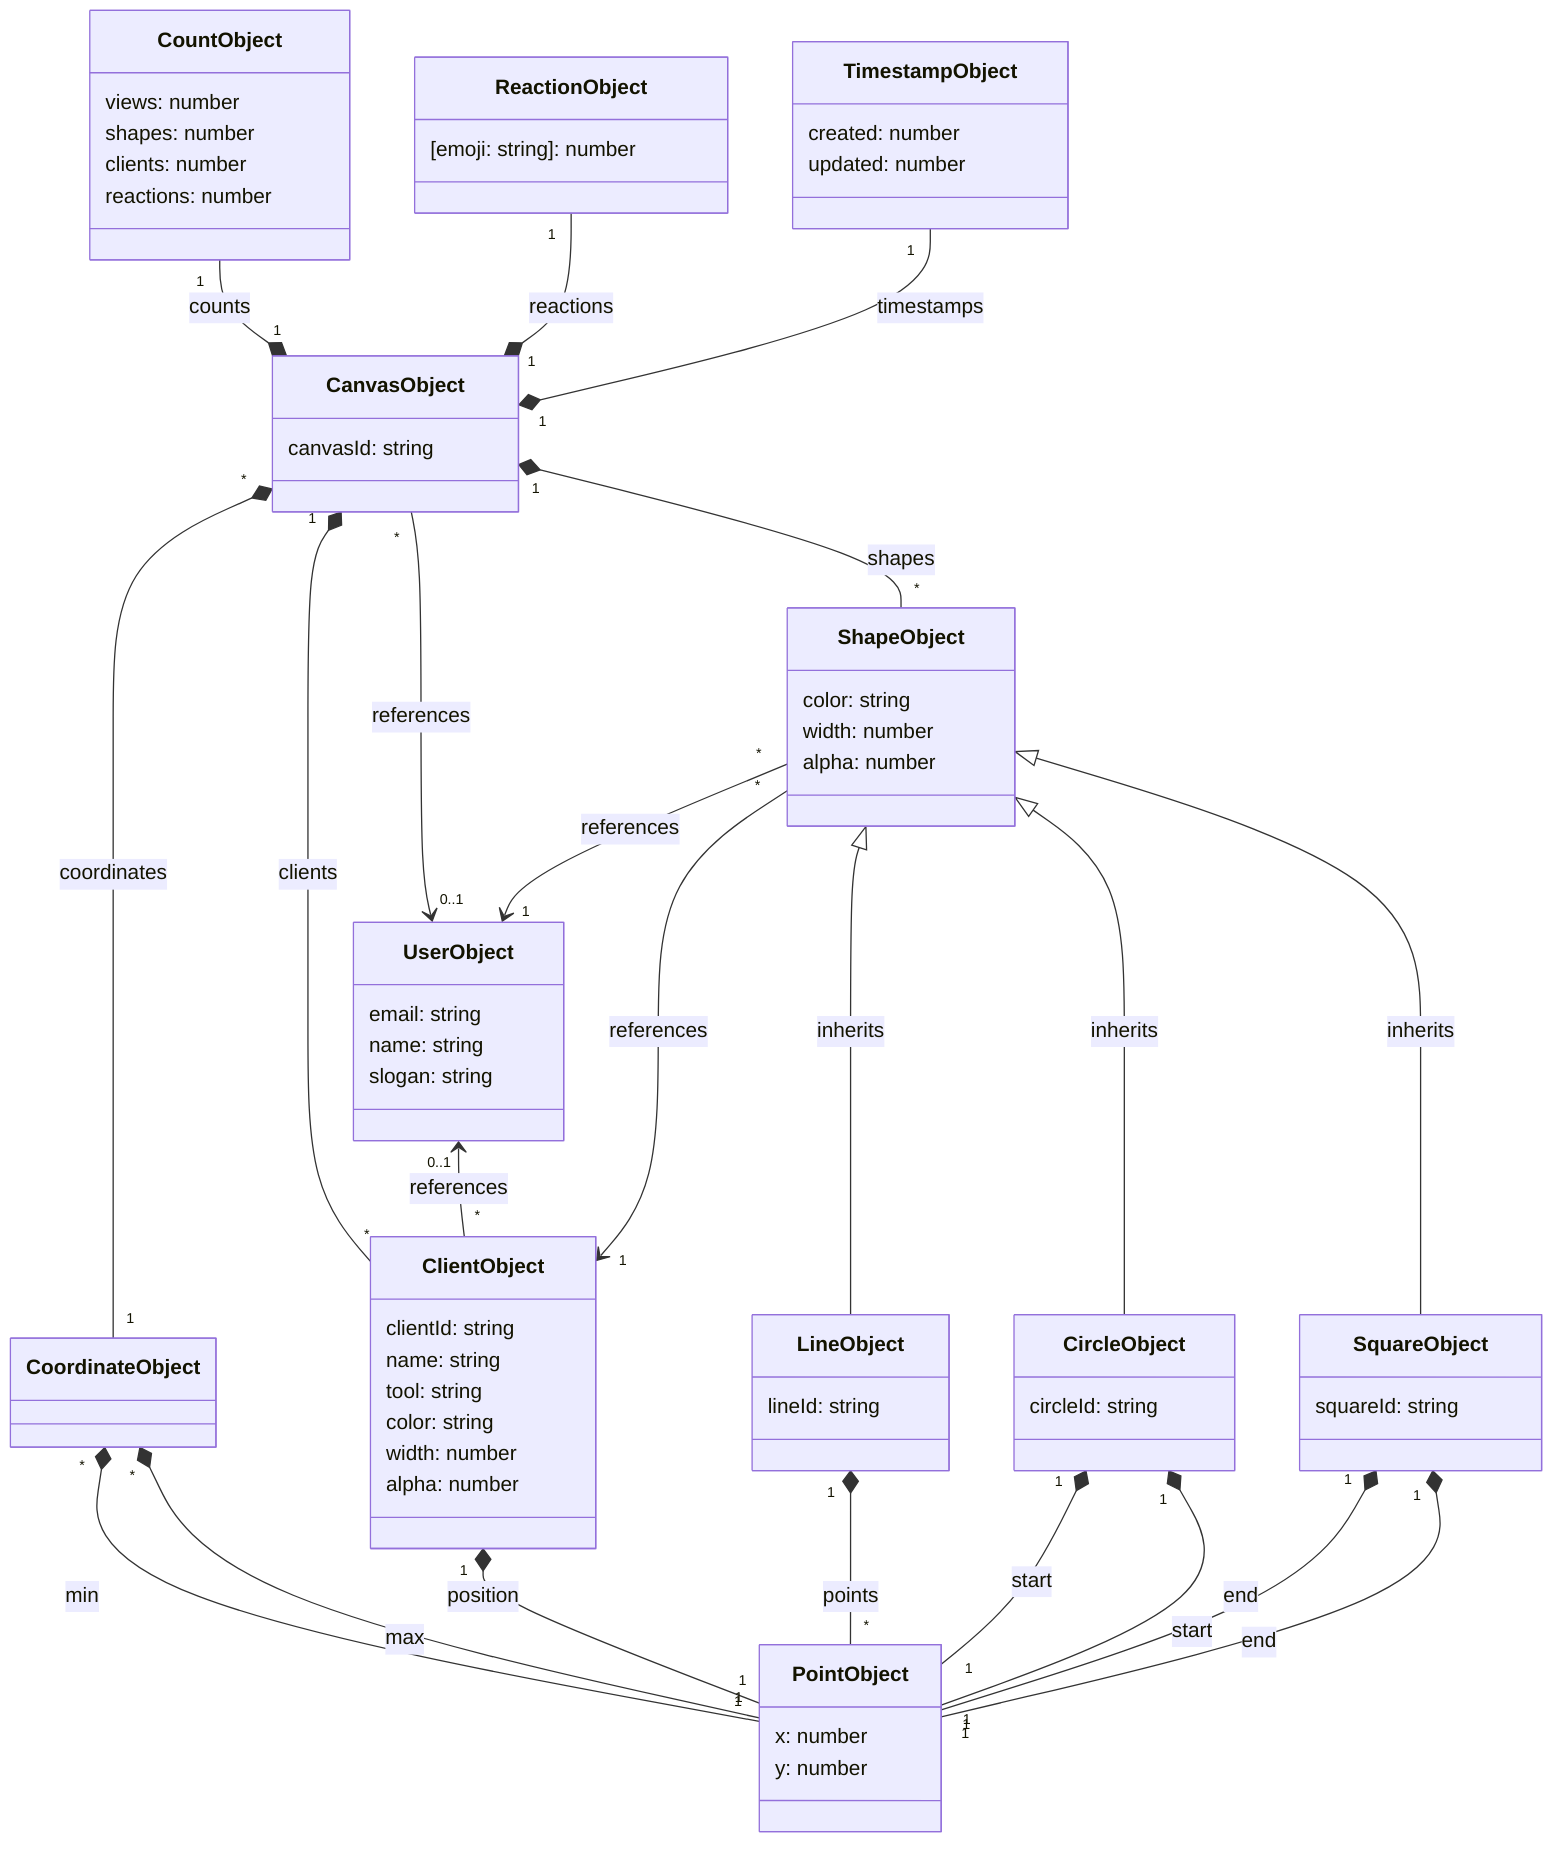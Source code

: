 classDiagram
    class UserObject {
        email: string
        name: string
        slogan: string
    }
    class PointObject {
        x: number
        y: number
    }
    class ClientObject {
        clientId: string
        name: string
        tool: string
        color: string
        width: number
        alpha: number
    }
    class ShapeObject {
        color: string
        width: number
        alpha: number
    }
    class LineObject {
        lineId: string
    }
    class CircleObject {
        circleId: string
    }
    class SquareObject {
        squareId: string
    }
    class TimestampObject {
        created: number
        updated: number
    }
    class CountObject {
        views: number
        shapes: number
        clients: number
        reactions: number
    }
    class CoordinateObject {

    }
    class ReactionObject {
        [emoji: string]: number
    }
    class CanvasObject {
        canvasId: string
    }
    
    CanvasObject "1" *-- "*" ClientObject: clients
    CanvasObject "1" *-- "*" ShapeObject: shapes
    CanvasObject "*" --> "0..1" UserObject: references
    CanvasObject "*" *-- "1" CoordinateObject: coordinates

    CountObject "1" --* "1" CanvasObject: counts
    ReactionObject "1" --* "1" CanvasObject: reactions
    TimestampObject "1" --* "1" CanvasObject: timestamps

    CoordinateObject "*" *-- "1" PointObject: min
    CoordinateObject "*" *-- "1" PointObject: max

    UserObject "0..1" <-- "*" ClientObject: references

    ShapeObject "*" --> "1" UserObject: references
    ShapeObject <|-- LineObject: inherits
    ShapeObject <|-- CircleObject: inherits
    ShapeObject <|-- SquareObject: inherits
    ShapeObject "*" --> "1" ClientObject: references

    ClientObject "1" *-- "1" PointObject: position

    LineObject "1" *-- "*" PointObject: points

    CircleObject "1" *-- "1" PointObject: start
    CircleObject "1" *-- "1" PointObject: end

    SquareObject "1" *-- "1" PointObject: start
    SquareObject "1" *-- "1" PointObject: end